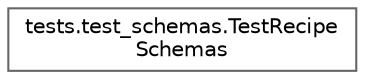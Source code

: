 digraph "Graphical Class Hierarchy"
{
 // LATEX_PDF_SIZE
  bgcolor="transparent";
  edge [fontname=Helvetica,fontsize=10,labelfontname=Helvetica,labelfontsize=10];
  node [fontname=Helvetica,fontsize=10,shape=box,height=0.2,width=0.4];
  rankdir="LR";
  Node0 [id="Node000000",label="tests.test_schemas.TestRecipe\lSchemas",height=0.2,width=0.4,color="grey40", fillcolor="white", style="filled",URL="$classtests_1_1test__schemas_1_1_test_recipe_schemas.html",tooltip=" "];
}
